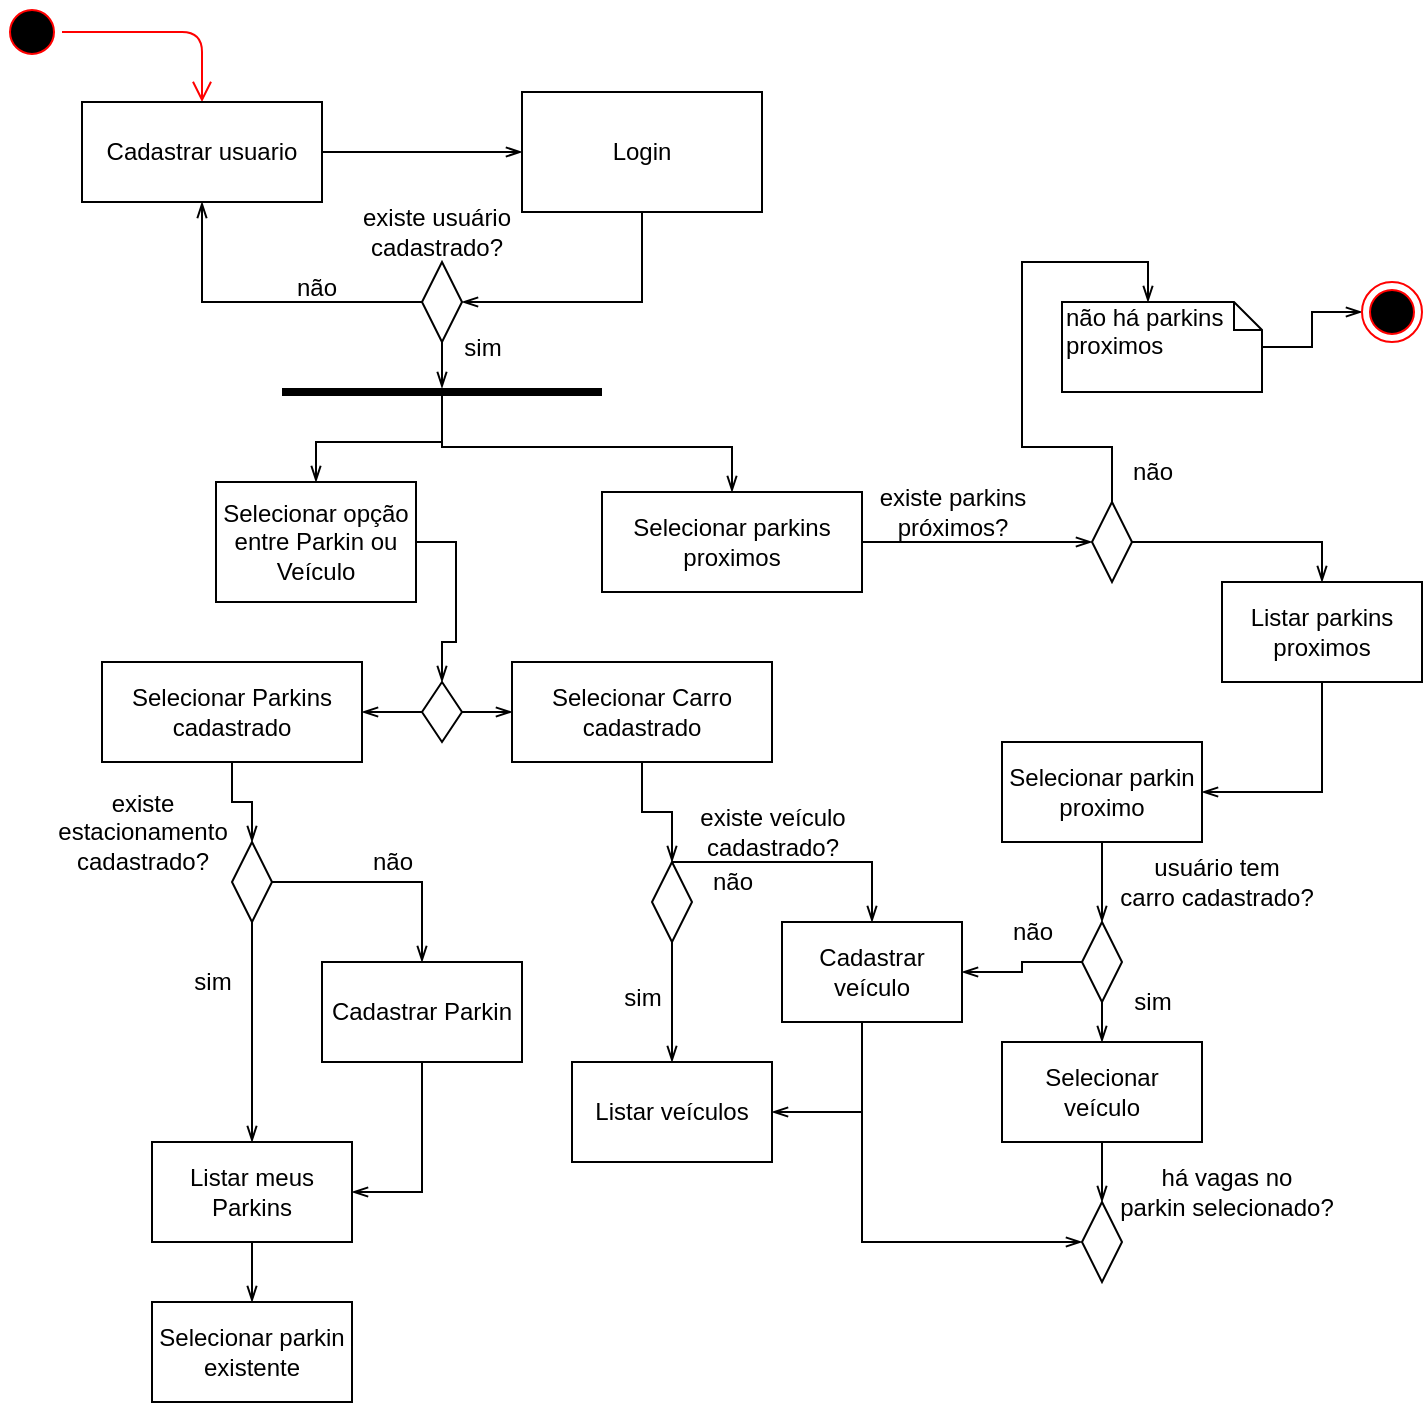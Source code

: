 <mxfile version="12.4.3" type="device" pages="1"><diagram id="7CytZPCYf-1JAavvuceR" name="Page-1"><mxGraphModel dx="1024" dy="516" grid="1" gridSize="10" guides="1" tooltips="1" connect="1" arrows="1" fold="1" page="1" pageScale="1" pageWidth="850" pageHeight="1100" math="0" shadow="0"><root><mxCell id="0"/><mxCell id="1" parent="0"/><mxCell id="1_tVVwDH6VFttgSk5uQv-4" value="" style="ellipse;html=1;shape=startState;fillColor=#000000;strokeColor=#ff0000;" parent="1" vertex="1"><mxGeometry x="20" y="20" width="30" height="30" as="geometry"/></mxCell><mxCell id="1_tVVwDH6VFttgSk5uQv-5" value="" style="edgeStyle=orthogonalEdgeStyle;html=1;verticalAlign=bottom;endArrow=open;endSize=8;strokeColor=#ff0000;entryX=0.5;entryY=0;entryDx=0;entryDy=0;" parent="1" source="1_tVVwDH6VFttgSk5uQv-4" target="1_tVVwDH6VFttgSk5uQv-7" edge="1"><mxGeometry relative="1" as="geometry"><mxPoint x="120" y="60" as="targetPoint"/></mxGeometry></mxCell><mxCell id="1_tVVwDH6VFttgSk5uQv-11" style="edgeStyle=orthogonalEdgeStyle;rounded=0;orthogonalLoop=1;jettySize=auto;html=1;endArrow=openThin;endFill=0;" parent="1" source="1_tVVwDH6VFttgSk5uQv-7" target="1_tVVwDH6VFttgSk5uQv-8" edge="1"><mxGeometry relative="1" as="geometry"/></mxCell><mxCell id="1_tVVwDH6VFttgSk5uQv-7" value="Cadastrar usuario" style="rounded=0;whiteSpace=wrap;html=1;" parent="1" vertex="1"><mxGeometry x="60" y="70" width="120" height="50" as="geometry"/></mxCell><mxCell id="1_tVVwDH6VFttgSk5uQv-18" style="edgeStyle=orthogonalEdgeStyle;rounded=0;orthogonalLoop=1;jettySize=auto;html=1;entryX=1;entryY=0.5;entryDx=0;entryDy=0;endArrow=openThin;endFill=0;" parent="1" source="1_tVVwDH6VFttgSk5uQv-8" target="1_tVVwDH6VFttgSk5uQv-15" edge="1"><mxGeometry relative="1" as="geometry"><Array as="points"><mxPoint x="340" y="170"/></Array></mxGeometry></mxCell><mxCell id="1_tVVwDH6VFttgSk5uQv-8" value="&lt;div&gt;Login&lt;/div&gt;" style="rounded=0;whiteSpace=wrap;html=1;" parent="1" vertex="1"><mxGeometry x="280" y="65" width="120" height="60" as="geometry"/></mxCell><mxCell id="1_tVVwDH6VFttgSk5uQv-16" style="edgeStyle=orthogonalEdgeStyle;rounded=0;orthogonalLoop=1;jettySize=auto;html=1;entryX=0.5;entryY=1;entryDx=0;entryDy=0;endArrow=openThin;endFill=0;" parent="1" source="1_tVVwDH6VFttgSk5uQv-15" target="1_tVVwDH6VFttgSk5uQv-7" edge="1"><mxGeometry relative="1" as="geometry"/></mxCell><mxCell id="1_tVVwDH6VFttgSk5uQv-70" style="edgeStyle=orthogonalEdgeStyle;rounded=0;orthogonalLoop=1;jettySize=auto;html=1;endArrow=openThin;endFill=0;" parent="1" source="1_tVVwDH6VFttgSk5uQv-15" target="1_tVVwDH6VFttgSk5uQv-69" edge="1"><mxGeometry relative="1" as="geometry"/></mxCell><mxCell id="1_tVVwDH6VFttgSk5uQv-15" value="" style="rhombus;whiteSpace=wrap;html=1;" parent="1" vertex="1"><mxGeometry x="230" y="150" width="20" height="40" as="geometry"/></mxCell><mxCell id="1_tVVwDH6VFttgSk5uQv-23" style="edgeStyle=orthogonalEdgeStyle;rounded=0;orthogonalLoop=1;jettySize=auto;html=1;entryX=0.5;entryY=0;entryDx=0;entryDy=0;endArrow=openThin;endFill=0;" parent="1" source="1_tVVwDH6VFttgSk5uQv-19" target="1_tVVwDH6VFttgSk5uQv-22" edge="1"><mxGeometry relative="1" as="geometry"/></mxCell><mxCell id="1_tVVwDH6VFttgSk5uQv-19" value="Selecionar opção entre Parkin ou Veículo" style="rounded=0;whiteSpace=wrap;html=1;" parent="1" vertex="1"><mxGeometry x="127" y="260" width="100" height="60" as="geometry"/></mxCell><mxCell id="1_tVVwDH6VFttgSk5uQv-25" style="edgeStyle=orthogonalEdgeStyle;rounded=0;orthogonalLoop=1;jettySize=auto;html=1;entryX=0;entryY=0.5;entryDx=0;entryDy=0;endArrow=openThin;endFill=0;" parent="1" source="1_tVVwDH6VFttgSk5uQv-22" target="1_tVVwDH6VFttgSk5uQv-24" edge="1"><mxGeometry relative="1" as="geometry"/></mxCell><mxCell id="1_tVVwDH6VFttgSk5uQv-34" style="edgeStyle=orthogonalEdgeStyle;rounded=0;orthogonalLoop=1;jettySize=auto;html=1;entryX=1;entryY=0.5;entryDx=0;entryDy=0;endArrow=openThin;endFill=0;" parent="1" source="1_tVVwDH6VFttgSk5uQv-22" target="1_tVVwDH6VFttgSk5uQv-33" edge="1"><mxGeometry relative="1" as="geometry"/></mxCell><mxCell id="1_tVVwDH6VFttgSk5uQv-22" value="" style="rhombus;whiteSpace=wrap;html=1;" parent="1" vertex="1"><mxGeometry x="230" y="360" width="20" height="30" as="geometry"/></mxCell><mxCell id="1_tVVwDH6VFttgSk5uQv-27" style="edgeStyle=orthogonalEdgeStyle;rounded=0;orthogonalLoop=1;jettySize=auto;html=1;entryX=0.5;entryY=0;entryDx=0;entryDy=0;endArrow=openThin;endFill=0;" parent="1" source="1_tVVwDH6VFttgSk5uQv-24" target="1_tVVwDH6VFttgSk5uQv-26" edge="1"><mxGeometry relative="1" as="geometry"/></mxCell><mxCell id="1_tVVwDH6VFttgSk5uQv-24" value="Selecionar Parkins cadastrado" style="rounded=0;whiteSpace=wrap;html=1;direction=west;" parent="1" vertex="1"><mxGeometry x="70" y="350" width="130" height="50" as="geometry"/></mxCell><mxCell id="1_tVVwDH6VFttgSk5uQv-29" style="edgeStyle=orthogonalEdgeStyle;rounded=0;orthogonalLoop=1;jettySize=auto;html=1;endArrow=openThin;endFill=0;" parent="1" source="1_tVVwDH6VFttgSk5uQv-26" target="1_tVVwDH6VFttgSk5uQv-28" edge="1"><mxGeometry relative="1" as="geometry"/></mxCell><mxCell id="1_tVVwDH6VFttgSk5uQv-31" style="edgeStyle=orthogonalEdgeStyle;rounded=0;orthogonalLoop=1;jettySize=auto;html=1;entryX=0.5;entryY=0;entryDx=0;entryDy=0;endArrow=openThin;endFill=0;" parent="1" source="1_tVVwDH6VFttgSk5uQv-26" target="1_tVVwDH6VFttgSk5uQv-30" edge="1"><mxGeometry relative="1" as="geometry"/></mxCell><mxCell id="1_tVVwDH6VFttgSk5uQv-26" value="" style="rhombus;whiteSpace=wrap;html=1;" parent="1" vertex="1"><mxGeometry x="135" y="440" width="20" height="40" as="geometry"/></mxCell><mxCell id="1_tVVwDH6VFttgSk5uQv-32" style="edgeStyle=orthogonalEdgeStyle;rounded=0;orthogonalLoop=1;jettySize=auto;html=1;entryX=1;entryY=0.5;entryDx=0;entryDy=0;endArrow=openThin;endFill=0;" parent="1" source="1_tVVwDH6VFttgSk5uQv-28" target="1_tVVwDH6VFttgSk5uQv-30" edge="1"><mxGeometry relative="1" as="geometry"/></mxCell><mxCell id="1_tVVwDH6VFttgSk5uQv-28" value="Cadastrar Parkin" style="rounded=0;whiteSpace=wrap;html=1;" parent="1" vertex="1"><mxGeometry x="180" y="500" width="100" height="50" as="geometry"/></mxCell><mxCell id="1_tVVwDH6VFttgSk5uQv-90" style="edgeStyle=orthogonalEdgeStyle;rounded=0;orthogonalLoop=1;jettySize=auto;html=1;entryX=0.5;entryY=0;entryDx=0;entryDy=0;endArrow=openThin;endFill=0;" parent="1" source="1_tVVwDH6VFttgSk5uQv-30" target="1_tVVwDH6VFttgSk5uQv-89" edge="1"><mxGeometry relative="1" as="geometry"/></mxCell><mxCell id="1_tVVwDH6VFttgSk5uQv-30" value="Listar meus Parkins" style="rounded=0;whiteSpace=wrap;html=1;" parent="1" vertex="1"><mxGeometry x="95" y="590" width="100" height="50" as="geometry"/></mxCell><mxCell id="1_tVVwDH6VFttgSk5uQv-56" style="edgeStyle=orthogonalEdgeStyle;rounded=0;orthogonalLoop=1;jettySize=auto;html=1;entryX=0.5;entryY=0;entryDx=0;entryDy=0;endArrow=openThin;endFill=0;" parent="1" source="1_tVVwDH6VFttgSk5uQv-33" target="1_tVVwDH6VFttgSk5uQv-54" edge="1"><mxGeometry relative="1" as="geometry"/></mxCell><mxCell id="1_tVVwDH6VFttgSk5uQv-33" value="Selecionar Carro cadastrado" style="rounded=0;whiteSpace=wrap;html=1;direction=west;" parent="1" vertex="1"><mxGeometry x="275" y="350" width="130" height="50" as="geometry"/></mxCell><mxCell id="1_tVVwDH6VFttgSk5uQv-37" value="&lt;div&gt;existe &lt;br&gt;&lt;/div&gt;&lt;div&gt;estacionamento&lt;/div&gt;&lt;div&gt; cadastrado?&lt;/div&gt;" style="text;html=1;align=center;verticalAlign=middle;resizable=0;points=[];;autosize=1;" parent="1" vertex="1"><mxGeometry x="40" y="410" width="100" height="50" as="geometry"/></mxCell><mxCell id="1_tVVwDH6VFttgSk5uQv-38" value="sim" style="text;html=1;align=center;verticalAlign=middle;resizable=0;points=[];;autosize=1;" parent="1" vertex="1"><mxGeometry x="110" y="500" width="30" height="20" as="geometry"/></mxCell><mxCell id="1_tVVwDH6VFttgSk5uQv-39" value="não" style="text;html=1;align=center;verticalAlign=middle;resizable=0;points=[];;autosize=1;" parent="1" vertex="1"><mxGeometry x="200" y="440" width="30" height="20" as="geometry"/></mxCell><mxCell id="1_tVVwDH6VFttgSk5uQv-47" value="&lt;div&gt;existe usuário &lt;br&gt;&lt;/div&gt;&lt;div&gt;cadastrado?&lt;/div&gt;" style="text;html=1;align=center;verticalAlign=middle;resizable=0;points=[];;autosize=1;" parent="1" vertex="1"><mxGeometry x="192" y="120" width="90" height="30" as="geometry"/></mxCell><mxCell id="1_tVVwDH6VFttgSk5uQv-48" value="sim" style="text;html=1;align=center;verticalAlign=middle;resizable=0;points=[];;autosize=1;" parent="1" vertex="1"><mxGeometry x="245" y="182.5" width="30" height="20" as="geometry"/></mxCell><mxCell id="1_tVVwDH6VFttgSk5uQv-51" value="não" style="text;html=1;align=center;verticalAlign=middle;resizable=0;points=[];;autosize=1;" parent="1" vertex="1"><mxGeometry x="162" y="153" width="30" height="20" as="geometry"/></mxCell><mxCell id="1_tVVwDH6VFttgSk5uQv-61" style="edgeStyle=orthogonalEdgeStyle;rounded=0;orthogonalLoop=1;jettySize=auto;html=1;entryX=1;entryY=0.5;entryDx=0;entryDy=0;endArrow=openThin;endFill=0;" parent="1" source="1_tVVwDH6VFttgSk5uQv-52" target="1_tVVwDH6VFttgSk5uQv-57" edge="1"><mxGeometry relative="1" as="geometry"><Array as="points"><mxPoint x="450" y="575"/></Array></mxGeometry></mxCell><mxCell id="1_tVVwDH6VFttgSk5uQv-111" style="edgeStyle=orthogonalEdgeStyle;rounded=0;orthogonalLoop=1;jettySize=auto;html=1;entryX=0;entryY=0.5;entryDx=0;entryDy=0;endArrow=openThin;endFill=0;" parent="1" source="1_tVVwDH6VFttgSk5uQv-52" target="1_tVVwDH6VFttgSk5uQv-106" edge="1"><mxGeometry relative="1" as="geometry"><Array as="points"><mxPoint x="450" y="640"/></Array></mxGeometry></mxCell><mxCell id="1_tVVwDH6VFttgSk5uQv-52" value="Cadastrar veículo" style="rounded=0;whiteSpace=wrap;html=1;" parent="1" vertex="1"><mxGeometry x="410" y="480" width="90" height="50" as="geometry"/></mxCell><mxCell id="1_tVVwDH6VFttgSk5uQv-55" style="edgeStyle=orthogonalEdgeStyle;rounded=0;orthogonalLoop=1;jettySize=auto;html=1;entryX=0.5;entryY=0;entryDx=0;entryDy=0;endArrow=openThin;endFill=0;" parent="1" source="1_tVVwDH6VFttgSk5uQv-54" target="1_tVVwDH6VFttgSk5uQv-52" edge="1"><mxGeometry relative="1" as="geometry"><Array as="points"><mxPoint x="455" y="450"/></Array></mxGeometry></mxCell><mxCell id="1_tVVwDH6VFttgSk5uQv-58" style="edgeStyle=orthogonalEdgeStyle;rounded=0;orthogonalLoop=1;jettySize=auto;html=1;endArrow=openThin;endFill=0;" parent="1" source="1_tVVwDH6VFttgSk5uQv-54" target="1_tVVwDH6VFttgSk5uQv-57" edge="1"><mxGeometry relative="1" as="geometry"/></mxCell><mxCell id="1_tVVwDH6VFttgSk5uQv-54" value="" style="rhombus;whiteSpace=wrap;html=1;" parent="1" vertex="1"><mxGeometry x="345" y="450" width="20" height="40" as="geometry"/></mxCell><mxCell id="1_tVVwDH6VFttgSk5uQv-57" value="Listar veículos" style="rounded=0;whiteSpace=wrap;html=1;" parent="1" vertex="1"><mxGeometry x="305" y="550" width="100" height="50" as="geometry"/></mxCell><mxCell id="1_tVVwDH6VFttgSk5uQv-59" value="&lt;div&gt;existe veículo &lt;br&gt;&lt;/div&gt;&lt;div&gt;cadastrado?&lt;/div&gt;" style="text;html=1;align=center;verticalAlign=middle;resizable=0;points=[];;autosize=1;" parent="1" vertex="1"><mxGeometry x="360" y="420" width="90" height="30" as="geometry"/></mxCell><mxCell id="1_tVVwDH6VFttgSk5uQv-60" value="não" style="text;html=1;align=center;verticalAlign=middle;resizable=0;points=[];;autosize=1;" parent="1" vertex="1"><mxGeometry x="370" y="450" width="30" height="20" as="geometry"/></mxCell><mxCell id="1_tVVwDH6VFttgSk5uQv-71" style="edgeStyle=orthogonalEdgeStyle;rounded=0;orthogonalLoop=1;jettySize=auto;html=1;entryX=0.5;entryY=0;entryDx=0;entryDy=0;endArrow=openThin;endFill=0;" parent="1" source="1_tVVwDH6VFttgSk5uQv-69" target="1_tVVwDH6VFttgSk5uQv-19" edge="1"><mxGeometry relative="1" as="geometry"/></mxCell><mxCell id="1_tVVwDH6VFttgSk5uQv-73" style="edgeStyle=orthogonalEdgeStyle;rounded=0;orthogonalLoop=1;jettySize=auto;html=1;entryX=0.5;entryY=1;entryDx=0;entryDy=0;endArrow=openThin;endFill=0;" parent="1" source="1_tVVwDH6VFttgSk5uQv-69" target="1_tVVwDH6VFttgSk5uQv-72" edge="1"><mxGeometry relative="1" as="geometry"/></mxCell><mxCell id="1_tVVwDH6VFttgSk5uQv-69" value="" style="line;strokeWidth=4;html=1;perimeter=backbonePerimeter;points=[];outlineConnect=0;" parent="1" vertex="1"><mxGeometry x="160" y="210" width="160" height="10" as="geometry"/></mxCell><mxCell id="1_tVVwDH6VFttgSk5uQv-77" style="edgeStyle=orthogonalEdgeStyle;rounded=0;orthogonalLoop=1;jettySize=auto;html=1;endArrow=openThin;endFill=0;entryX=0;entryY=0.5;entryDx=0;entryDy=0;" parent="1" source="1_tVVwDH6VFttgSk5uQv-72" target="1_tVVwDH6VFttgSk5uQv-80" edge="1"><mxGeometry relative="1" as="geometry"><mxPoint x="560" y="295" as="targetPoint"/></mxGeometry></mxCell><mxCell id="1_tVVwDH6VFttgSk5uQv-72" value="Selecionar parkins proximos" style="rounded=0;whiteSpace=wrap;html=1;direction=west;" parent="1" vertex="1"><mxGeometry x="320" y="265" width="130" height="50" as="geometry"/></mxCell><mxCell id="1_tVVwDH6VFttgSk5uQv-76" value="&lt;div&gt;existe parkins &lt;br&gt;&lt;/div&gt;&lt;div&gt;próximos?&lt;/div&gt;" style="text;html=1;align=center;verticalAlign=middle;resizable=0;points=[];;autosize=1;" parent="1" vertex="1"><mxGeometry x="450" y="260" width="90" height="30" as="geometry"/></mxCell><mxCell id="1_tVVwDH6VFttgSk5uQv-94" style="edgeStyle=orthogonalEdgeStyle;rounded=0;orthogonalLoop=1;jettySize=auto;html=1;entryX=0;entryY=0.5;entryDx=0;entryDy=0;endArrow=openThin;endFill=0;" parent="1" source="1_tVVwDH6VFttgSk5uQv-79" target="1_tVVwDH6VFttgSk5uQv-92" edge="1"><mxGeometry relative="1" as="geometry"><Array as="points"><mxPoint x="680" y="415"/></Array></mxGeometry></mxCell><mxCell id="1_tVVwDH6VFttgSk5uQv-79" value="&lt;div&gt;Listar parkins &lt;br&gt;&lt;/div&gt;&lt;div&gt;proximos&lt;/div&gt;" style="rounded=0;whiteSpace=wrap;html=1;direction=west;" parent="1" vertex="1"><mxGeometry x="630" y="310" width="100" height="50" as="geometry"/></mxCell><mxCell id="1_tVVwDH6VFttgSk5uQv-81" style="edgeStyle=orthogonalEdgeStyle;rounded=0;orthogonalLoop=1;jettySize=auto;html=1;exitX=1;exitY=0.5;exitDx=0;exitDy=0;entryX=0.5;entryY=1;entryDx=0;entryDy=0;endArrow=openThin;endFill=0;" parent="1" source="1_tVVwDH6VFttgSk5uQv-80" target="1_tVVwDH6VFttgSk5uQv-79" edge="1"><mxGeometry relative="1" as="geometry"/></mxCell><mxCell id="1_tVVwDH6VFttgSk5uQv-85" style="edgeStyle=orthogonalEdgeStyle;rounded=0;orthogonalLoop=1;jettySize=auto;html=1;entryX=0;entryY=0;entryDx=43;entryDy=0;entryPerimeter=0;endArrow=openThin;endFill=0;" parent="1" source="1_tVVwDH6VFttgSk5uQv-80" target="1_tVVwDH6VFttgSk5uQv-84" edge="1"><mxGeometry relative="1" as="geometry"/></mxCell><mxCell id="1_tVVwDH6VFttgSk5uQv-80" value="" style="rhombus;whiteSpace=wrap;html=1;" parent="1" vertex="1"><mxGeometry x="565" y="270" width="20" height="40" as="geometry"/></mxCell><mxCell id="1_tVVwDH6VFttgSk5uQv-82" value="&lt;div&gt;sim&lt;/div&gt;&lt;div&gt;&lt;br&gt;&lt;/div&gt;" style="text;html=1;align=center;verticalAlign=middle;resizable=0;points=[];;autosize=1;" parent="1" vertex="1"><mxGeometry x="325" y="510" width="30" height="30" as="geometry"/></mxCell><mxCell id="1_tVVwDH6VFttgSk5uQv-87" style="edgeStyle=orthogonalEdgeStyle;rounded=0;orthogonalLoop=1;jettySize=auto;html=1;endArrow=openThin;endFill=0;" parent="1" source="1_tVVwDH6VFttgSk5uQv-84" target="1_tVVwDH6VFttgSk5uQv-86" edge="1"><mxGeometry relative="1" as="geometry"/></mxCell><mxCell id="1_tVVwDH6VFttgSk5uQv-84" value="&lt;div&gt;não há parkins proximos&lt;/div&gt;" style="shape=note;whiteSpace=wrap;html=1;size=14;verticalAlign=top;align=left;spacingTop=-6;" parent="1" vertex="1"><mxGeometry x="550" y="170" width="100" height="45" as="geometry"/></mxCell><mxCell id="1_tVVwDH6VFttgSk5uQv-86" value="" style="ellipse;html=1;shape=endState;fillColor=#000000;strokeColor=#ff0000;" parent="1" vertex="1"><mxGeometry x="700" y="160" width="30" height="30" as="geometry"/></mxCell><mxCell id="1_tVVwDH6VFttgSk5uQv-89" value="Selecionar parkin existente" style="rounded=0;whiteSpace=wrap;html=1;" parent="1" vertex="1"><mxGeometry x="95" y="670" width="100" height="50" as="geometry"/></mxCell><mxCell id="1_tVVwDH6VFttgSk5uQv-98" style="edgeStyle=orthogonalEdgeStyle;rounded=0;orthogonalLoop=1;jettySize=auto;html=1;entryX=0.5;entryY=0;entryDx=0;entryDy=0;endArrow=openThin;endFill=0;" parent="1" source="1_tVVwDH6VFttgSk5uQv-92" target="1_tVVwDH6VFttgSk5uQv-97" edge="1"><mxGeometry relative="1" as="geometry"/></mxCell><mxCell id="1_tVVwDH6VFttgSk5uQv-92" value="&lt;div&gt;Selecionar parkin&lt;/div&gt;&lt;div&gt;proximo&lt;/div&gt;" style="rounded=0;whiteSpace=wrap;html=1;direction=west;" parent="1" vertex="1"><mxGeometry x="520" y="390" width="100" height="50" as="geometry"/></mxCell><mxCell id="1_tVVwDH6VFttgSk5uQv-93" value="não" style="text;html=1;align=center;verticalAlign=middle;resizable=0;points=[];;autosize=1;" parent="1" vertex="1"><mxGeometry x="580" y="245" width="30" height="20" as="geometry"/></mxCell><mxCell id="1_tVVwDH6VFttgSk5uQv-100" style="edgeStyle=orthogonalEdgeStyle;rounded=0;orthogonalLoop=1;jettySize=auto;html=1;entryX=1;entryY=0.5;entryDx=0;entryDy=0;endArrow=openThin;endFill=0;" parent="1" source="1_tVVwDH6VFttgSk5uQv-97" target="1_tVVwDH6VFttgSk5uQv-52" edge="1"><mxGeometry relative="1" as="geometry"/></mxCell><mxCell id="1_tVVwDH6VFttgSk5uQv-104" style="edgeStyle=orthogonalEdgeStyle;rounded=0;orthogonalLoop=1;jettySize=auto;html=1;exitX=0.5;exitY=1;exitDx=0;exitDy=0;entryX=0.5;entryY=0;entryDx=0;entryDy=0;endArrow=openThin;endFill=0;" parent="1" source="1_tVVwDH6VFttgSk5uQv-97" target="1_tVVwDH6VFttgSk5uQv-103" edge="1"><mxGeometry relative="1" as="geometry"/></mxCell><mxCell id="1_tVVwDH6VFttgSk5uQv-97" value="" style="rhombus;whiteSpace=wrap;html=1;" parent="1" vertex="1"><mxGeometry x="560" y="480" width="20" height="40" as="geometry"/></mxCell><mxCell id="1_tVVwDH6VFttgSk5uQv-99" value="&lt;div&gt;usuário tem&lt;/div&gt;&lt;div&gt; carro cadastrado?&lt;/div&gt;" style="text;html=1;align=center;verticalAlign=middle;resizable=0;points=[];;autosize=1;" parent="1" vertex="1"><mxGeometry x="572" y="445" width="110" height="30" as="geometry"/></mxCell><mxCell id="1_tVVwDH6VFttgSk5uQv-101" value="não" style="text;html=1;align=center;verticalAlign=middle;resizable=0;points=[];;autosize=1;" parent="1" vertex="1"><mxGeometry x="520" y="475" width="30" height="20" as="geometry"/></mxCell><mxCell id="1_tVVwDH6VFttgSk5uQv-102" value="sim" style="text;html=1;align=center;verticalAlign=middle;resizable=0;points=[];;autosize=1;" parent="1" vertex="1"><mxGeometry x="580" y="510" width="30" height="20" as="geometry"/></mxCell><mxCell id="1_tVVwDH6VFttgSk5uQv-108" style="edgeStyle=orthogonalEdgeStyle;rounded=0;orthogonalLoop=1;jettySize=auto;html=1;entryX=0.5;entryY=0;entryDx=0;entryDy=0;endArrow=openThin;endFill=0;" parent="1" source="1_tVVwDH6VFttgSk5uQv-103" target="1_tVVwDH6VFttgSk5uQv-106" edge="1"><mxGeometry relative="1" as="geometry"/></mxCell><mxCell id="1_tVVwDH6VFttgSk5uQv-103" value="Selecionar veículo" style="rounded=0;whiteSpace=wrap;html=1;" parent="1" vertex="1"><mxGeometry x="520" y="540" width="100" height="50" as="geometry"/></mxCell><mxCell id="1_tVVwDH6VFttgSk5uQv-106" value="" style="rhombus;whiteSpace=wrap;html=1;" parent="1" vertex="1"><mxGeometry x="560" y="620" width="20" height="40" as="geometry"/></mxCell><mxCell id="1_tVVwDH6VFttgSk5uQv-110" value="&lt;div&gt;há vagas no&lt;/div&gt;&lt;div&gt; parkin selecionado?&lt;/div&gt;" style="text;html=1;align=center;verticalAlign=middle;resizable=0;points=[];;autosize=1;" parent="1" vertex="1"><mxGeometry x="572" y="600" width="120" height="30" as="geometry"/></mxCell></root></mxGraphModel></diagram></mxfile>